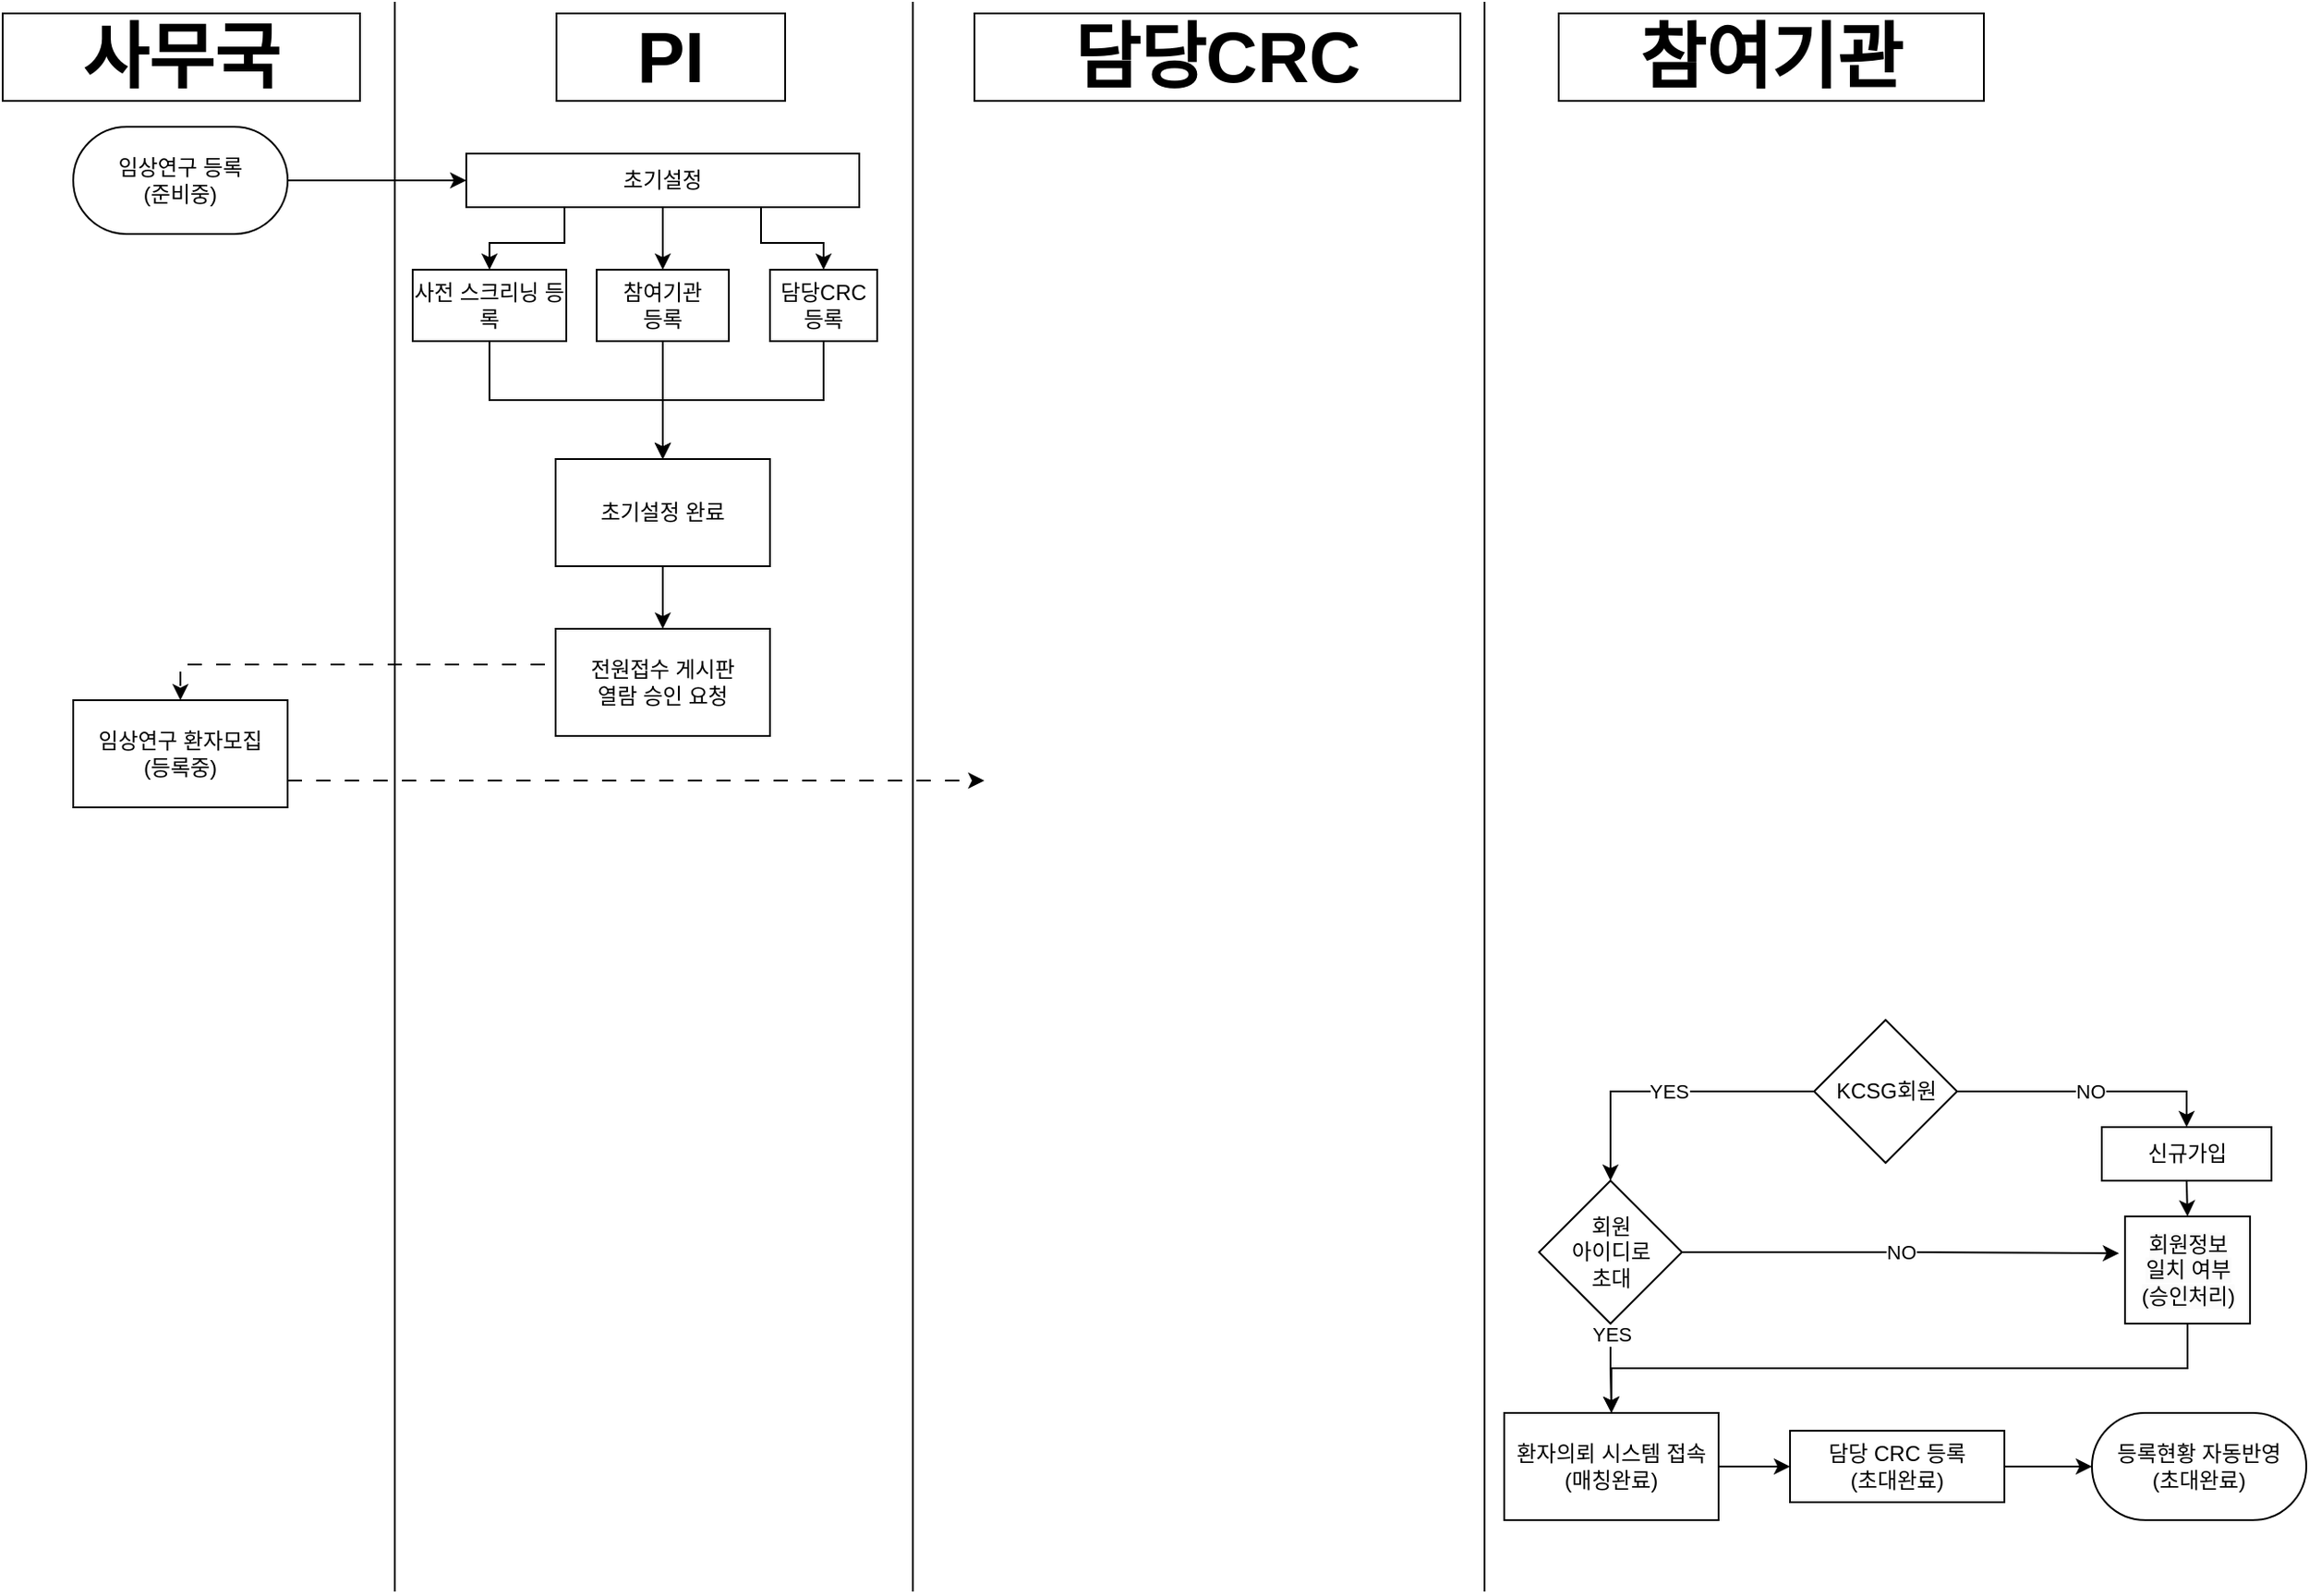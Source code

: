 <mxfile version="21.5.0" type="github" pages="2">
  <diagram id="C5RBs43oDa-KdzZeNtuy" name="Process">
    <mxGraphModel dx="1687" dy="936" grid="1" gridSize="10" guides="1" tooltips="1" connect="1" arrows="1" fold="1" page="1" pageScale="1" pageWidth="1600" pageHeight="900" background="none" math="0" shadow="0">
      <root>
        <mxCell id="WIyWlLk6GJQsqaUBKTNV-0" />
        <mxCell id="WIyWlLk6GJQsqaUBKTNV-1" parent="WIyWlLk6GJQsqaUBKTNV-0" />
        <mxCell id="2AEH6zildKWPFH1lrGJz-22" value="" style="endArrow=none;html=1;rounded=0;" parent="WIyWlLk6GJQsqaUBKTNV-1" edge="1">
          <mxGeometry width="50" height="50" relative="1" as="geometry">
            <mxPoint x="530" y="890" as="sourcePoint" />
            <mxPoint x="530" as="targetPoint" />
          </mxGeometry>
        </mxCell>
        <mxCell id="2AEH6zildKWPFH1lrGJz-23" value="" style="endArrow=none;html=1;rounded=0;" parent="WIyWlLk6GJQsqaUBKTNV-1" edge="1">
          <mxGeometry width="50" height="50" relative="1" as="geometry">
            <mxPoint x="820" y="890" as="sourcePoint" />
            <mxPoint x="820" as="targetPoint" />
          </mxGeometry>
        </mxCell>
        <mxCell id="gZ0aQkEOYFO3lREGFgBF-1" value="&amp;nbsp; &amp;nbsp; PI&amp;nbsp; &amp;nbsp;&amp;nbsp;" style="text;strokeColor=none;fillColor=none;html=1;fontSize=40;fontStyle=1;verticalAlign=middle;align=center;labelBackgroundColor=#ffffff;labelBorderColor=default;" parent="WIyWlLk6GJQsqaUBKTNV-1" vertex="1">
          <mxGeometry x="634" y="10" width="100" height="40" as="geometry" />
        </mxCell>
        <mxCell id="gZ0aQkEOYFO3lREGFgBF-2" value="&amp;nbsp; &amp;nbsp; &amp;nbsp;담당CRC&amp;nbsp; &amp;nbsp; &amp;nbsp;" style="text;strokeColor=none;fillColor=none;html=1;fontSize=40;fontStyle=1;verticalAlign=middle;align=center;labelBackgroundColor=#ffffff;labelBorderColor=default;" parent="WIyWlLk6GJQsqaUBKTNV-1" vertex="1">
          <mxGeometry x="940" y="10" width="100" height="40" as="geometry" />
        </mxCell>
        <mxCell id="gZ0aQkEOYFO3lREGFgBF-13" value="&amp;nbsp; &amp;nbsp; 사무국&amp;nbsp; &amp;nbsp;&amp;nbsp;" style="text;strokeColor=none;fillColor=none;html=1;fontSize=40;fontStyle=1;verticalAlign=middle;align=center;labelBackgroundColor=#ffffff;labelBorderColor=default;" parent="WIyWlLk6GJQsqaUBKTNV-1" vertex="1">
          <mxGeometry x="360" y="10" width="100" height="40" as="geometry" />
        </mxCell>
        <mxCell id="gkXaaFB1dcDArF_Rj4I_-3" style="edgeStyle=orthogonalEdgeStyle;rounded=0;orthogonalLoop=1;jettySize=auto;html=1;exitX=0.5;exitY=1;exitDx=0;exitDy=0;entryX=0.5;entryY=0;entryDx=0;entryDy=0;" edge="1" parent="WIyWlLk6GJQsqaUBKTNV-1" source="dN05hJUzH0ERxJpqTL29-1" target="gkXaaFB1dcDArF_Rj4I_-1">
          <mxGeometry relative="1" as="geometry" />
        </mxCell>
        <mxCell id="dN05hJUzH0ERxJpqTL29-1" value="초기설정 완료" style="rounded=0;whiteSpace=wrap;html=1;" parent="WIyWlLk6GJQsqaUBKTNV-1" vertex="1">
          <mxGeometry x="620" y="256" width="120" height="60" as="geometry" />
        </mxCell>
        <mxCell id="gkXaaFB1dcDArF_Rj4I_-5" style="edgeStyle=orthogonalEdgeStyle;rounded=0;orthogonalLoop=1;jettySize=auto;html=1;exitX=1;exitY=0.75;exitDx=0;exitDy=0;dashed=1;dashPattern=8 8;" edge="1" parent="WIyWlLk6GJQsqaUBKTNV-1" source="dN05hJUzH0ERxJpqTL29-5">
          <mxGeometry relative="1" as="geometry">
            <mxPoint x="860" y="436" as="targetPoint" />
            <Array as="points">
              <mxPoint x="860" y="436" />
            </Array>
          </mxGeometry>
        </mxCell>
        <mxCell id="dN05hJUzH0ERxJpqTL29-5" value="임상연구 환자모집&lt;br&gt;(등록중)" style="rounded=0;whiteSpace=wrap;html=1;" parent="WIyWlLk6GJQsqaUBKTNV-1" vertex="1">
          <mxGeometry x="350" y="391" width="120" height="60" as="geometry" />
        </mxCell>
        <mxCell id="dN05hJUzH0ERxJpqTL29-8" value="" style="endArrow=none;html=1;rounded=0;" parent="WIyWlLk6GJQsqaUBKTNV-1" edge="1">
          <mxGeometry width="50" height="50" relative="1" as="geometry">
            <mxPoint x="1140" y="890" as="sourcePoint" />
            <mxPoint x="1140" as="targetPoint" />
          </mxGeometry>
        </mxCell>
        <mxCell id="dN05hJUzH0ERxJpqTL29-9" value="&amp;nbsp; &amp;nbsp; 참여기관&amp;nbsp; &amp;nbsp;&amp;nbsp;" style="text;strokeColor=none;fillColor=none;html=1;fontSize=40;fontStyle=1;verticalAlign=middle;align=center;labelBackgroundColor=#ffffff;labelBorderColor=default;" parent="WIyWlLk6GJQsqaUBKTNV-1" vertex="1">
          <mxGeometry x="1220" y="10" width="160" height="40" as="geometry" />
        </mxCell>
        <mxCell id="dN05hJUzH0ERxJpqTL29-37" value="NO" style="edgeStyle=orthogonalEdgeStyle;rounded=0;orthogonalLoop=1;jettySize=auto;html=1;exitX=1;exitY=0.5;exitDx=0;exitDy=0;entryX=0.5;entryY=0;entryDx=0;entryDy=0;" parent="WIyWlLk6GJQsqaUBKTNV-1" source="dN05hJUzH0ERxJpqTL29-33" target="dN05hJUzH0ERxJpqTL29-36" edge="1">
          <mxGeometry relative="1" as="geometry">
            <mxPoint x="1543.5" y="550" as="targetPoint" />
          </mxGeometry>
        </mxCell>
        <mxCell id="dN05hJUzH0ERxJpqTL29-49" style="edgeStyle=orthogonalEdgeStyle;rounded=0;orthogonalLoop=1;jettySize=auto;html=1;exitX=1;exitY=0.5;exitDx=0;exitDy=0;entryX=0;entryY=0.5;entryDx=0;entryDy=0;" parent="WIyWlLk6GJQsqaUBKTNV-1" source="dN05hJUzH0ERxJpqTL29-34" target="dN05hJUzH0ERxJpqTL29-45" edge="1">
          <mxGeometry relative="1" as="geometry" />
        </mxCell>
        <mxCell id="dN05hJUzH0ERxJpqTL29-34" value="환자의뢰 시스템 접속&lt;br style=&quot;border-color: var(--border-color);&quot;&gt;(매칭완료)" style="whiteSpace=wrap;html=1;" parent="WIyWlLk6GJQsqaUBKTNV-1" vertex="1">
          <mxGeometry x="1151" y="790" width="120" height="60" as="geometry" />
        </mxCell>
        <mxCell id="gkXaaFB1dcDArF_Rj4I_-24" style="edgeStyle=orthogonalEdgeStyle;rounded=0;orthogonalLoop=1;jettySize=auto;html=1;exitX=0.5;exitY=1;exitDx=0;exitDy=0;entryX=0.5;entryY=0;entryDx=0;entryDy=0;" edge="1" parent="WIyWlLk6GJQsqaUBKTNV-1" source="dN05hJUzH0ERxJpqTL29-36" target="dN05hJUzH0ERxJpqTL29-44">
          <mxGeometry relative="1" as="geometry" />
        </mxCell>
        <mxCell id="dN05hJUzH0ERxJpqTL29-36" value="신규가입" style="whiteSpace=wrap;html=1;" parent="WIyWlLk6GJQsqaUBKTNV-1" vertex="1">
          <mxGeometry x="1485.5" y="630" width="95" height="30" as="geometry" />
        </mxCell>
        <mxCell id="dN05hJUzH0ERxJpqTL29-33" value="KCSG회원" style="rhombus;whiteSpace=wrap;html=1;" parent="WIyWlLk6GJQsqaUBKTNV-1" vertex="1">
          <mxGeometry x="1324.5" y="570" width="80" height="80" as="geometry" />
        </mxCell>
        <mxCell id="dN05hJUzH0ERxJpqTL29-40" value="YES" style="edgeStyle=orthogonalEdgeStyle;rounded=0;orthogonalLoop=1;jettySize=auto;html=1;entryX=0.5;entryY=0;entryDx=0;entryDy=0;" parent="WIyWlLk6GJQsqaUBKTNV-1" source="dN05hJUzH0ERxJpqTL29-33" target="dN05hJUzH0ERxJpqTL29-38" edge="1">
          <mxGeometry relative="1" as="geometry">
            <mxPoint x="1228.5" y="630" as="sourcePoint" />
            <mxPoint x="1283.5" y="560" as="targetPoint" />
          </mxGeometry>
        </mxCell>
        <mxCell id="gkXaaFB1dcDArF_Rj4I_-22" value="YES" style="edgeStyle=orthogonalEdgeStyle;rounded=0;orthogonalLoop=1;jettySize=auto;html=1;exitX=0.5;exitY=1;exitDx=0;exitDy=0;entryX=0.5;entryY=0;entryDx=0;entryDy=0;" edge="1" parent="WIyWlLk6GJQsqaUBKTNV-1" source="dN05hJUzH0ERxJpqTL29-38" target="dN05hJUzH0ERxJpqTL29-34">
          <mxGeometry x="-0.76" relative="1" as="geometry">
            <mxPoint as="offset" />
          </mxGeometry>
        </mxCell>
        <mxCell id="gkXaaFB1dcDArF_Rj4I_-23" value="NO" style="edgeStyle=orthogonalEdgeStyle;rounded=0;orthogonalLoop=1;jettySize=auto;html=1;exitX=1;exitY=0.5;exitDx=0;exitDy=0;entryX=-0.048;entryY=0.344;entryDx=0;entryDy=0;entryPerimeter=0;" edge="1" parent="WIyWlLk6GJQsqaUBKTNV-1" source="dN05hJUzH0ERxJpqTL29-38" target="dN05hJUzH0ERxJpqTL29-44">
          <mxGeometry relative="1" as="geometry">
            <mxPoint x="1325.5" y="700" as="sourcePoint" />
            <mxPoint x="1453.5" y="700" as="targetPoint" />
            <Array as="points" />
          </mxGeometry>
        </mxCell>
        <mxCell id="dN05hJUzH0ERxJpqTL29-38" value="회원&lt;br&gt;아이디로&lt;br&gt;초대" style="rhombus;whiteSpace=wrap;html=1;" parent="WIyWlLk6GJQsqaUBKTNV-1" vertex="1">
          <mxGeometry x="1170.5" y="660" width="80" height="80" as="geometry" />
        </mxCell>
        <mxCell id="dN05hJUzH0ERxJpqTL29-46" style="edgeStyle=orthogonalEdgeStyle;rounded=0;orthogonalLoop=1;jettySize=auto;html=1;exitX=0.5;exitY=1;exitDx=0;exitDy=0;entryX=0.5;entryY=0;entryDx=0;entryDy=0;" parent="WIyWlLk6GJQsqaUBKTNV-1" source="dN05hJUzH0ERxJpqTL29-44" target="dN05hJUzH0ERxJpqTL29-34" edge="1">
          <mxGeometry relative="1" as="geometry" />
        </mxCell>
        <mxCell id="dN05hJUzH0ERxJpqTL29-44" value="&lt;span style=&quot;color: rgb(0, 0, 0); font-family: Helvetica; font-size: 12px; font-style: normal; font-variant-ligatures: normal; font-variant-caps: normal; font-weight: 400; letter-spacing: normal; orphans: 2; text-align: center; text-indent: 0px; text-transform: none; widows: 2; word-spacing: 0px; -webkit-text-stroke-width: 0px; background-color: rgb(251, 251, 251); text-decoration-thickness: initial; text-decoration-style: initial; text-decoration-color: initial; float: none; display: inline !important;&quot;&gt;회원정보&lt;/span&gt;&lt;br style=&quot;border-color: var(--border-color); color: rgb(0, 0, 0); font-family: Helvetica; font-size: 12px; font-style: normal; font-variant-ligatures: normal; font-variant-caps: normal; font-weight: 400; letter-spacing: normal; orphans: 2; text-align: center; text-indent: 0px; text-transform: none; widows: 2; word-spacing: 0px; -webkit-text-stroke-width: 0px; background-color: rgb(251, 251, 251); text-decoration-thickness: initial; text-decoration-style: initial; text-decoration-color: initial;&quot;&gt;&lt;span style=&quot;color: rgb(0, 0, 0); font-family: Helvetica; font-size: 12px; font-style: normal; font-variant-ligatures: normal; font-variant-caps: normal; font-weight: 400; letter-spacing: normal; orphans: 2; text-align: center; text-indent: 0px; text-transform: none; widows: 2; word-spacing: 0px; -webkit-text-stroke-width: 0px; background-color: rgb(251, 251, 251); text-decoration-thickness: initial; text-decoration-style: initial; text-decoration-color: initial; float: none; display: inline !important;&quot;&gt;일치 여부&lt;/span&gt;&lt;br style=&quot;border-color: var(--border-color); color: rgb(0, 0, 0); font-family: Helvetica; font-size: 12px; font-style: normal; font-variant-ligatures: normal; font-variant-caps: normal; font-weight: 400; letter-spacing: normal; orphans: 2; text-align: center; text-indent: 0px; text-transform: none; widows: 2; word-spacing: 0px; -webkit-text-stroke-width: 0px; background-color: rgb(251, 251, 251); text-decoration-thickness: initial; text-decoration-style: initial; text-decoration-color: initial;&quot;&gt;&lt;span style=&quot;color: rgb(0, 0, 0); font-family: Helvetica; font-size: 12px; font-style: normal; font-variant-ligatures: normal; font-variant-caps: normal; font-weight: 400; letter-spacing: normal; orphans: 2; text-align: center; text-indent: 0px; text-transform: none; widows: 2; word-spacing: 0px; -webkit-text-stroke-width: 0px; background-color: rgb(251, 251, 251); text-decoration-thickness: initial; text-decoration-style: initial; text-decoration-color: initial; float: none; display: inline !important;&quot;&gt;(승인처리)&lt;/span&gt;" style="whiteSpace=wrap;html=1;" parent="WIyWlLk6GJQsqaUBKTNV-1" vertex="1">
          <mxGeometry x="1498.5" y="680" width="70" height="60" as="geometry" />
        </mxCell>
        <mxCell id="dN05hJUzH0ERxJpqTL29-50" style="edgeStyle=orthogonalEdgeStyle;rounded=0;orthogonalLoop=1;jettySize=auto;html=1;exitX=1;exitY=0.5;exitDx=0;exitDy=0;entryX=0;entryY=0.5;entryDx=0;entryDy=0;" parent="WIyWlLk6GJQsqaUBKTNV-1" source="dN05hJUzH0ERxJpqTL29-45" edge="1" target="dN05hJUzH0ERxJpqTL29-54">
          <mxGeometry relative="1" as="geometry">
            <mxPoint x="1465" y="699" as="targetPoint" />
          </mxGeometry>
        </mxCell>
        <mxCell id="dN05hJUzH0ERxJpqTL29-45" value="담당 CRC 등록&lt;br&gt;(초대완료)" style="whiteSpace=wrap;html=1;" parent="WIyWlLk6GJQsqaUBKTNV-1" vertex="1">
          <mxGeometry x="1311" y="800" width="120" height="40" as="geometry" />
        </mxCell>
        <mxCell id="dN05hJUzH0ERxJpqTL29-54" value="등록현황 자동반영&lt;br&gt;(초대완료)" style="rounded=1;whiteSpace=wrap;html=1;arcSize=50;" parent="WIyWlLk6GJQsqaUBKTNV-1" vertex="1">
          <mxGeometry x="1480" y="790" width="120" height="60" as="geometry" />
        </mxCell>
        <mxCell id="gkXaaFB1dcDArF_Rj4I_-4" style="edgeStyle=orthogonalEdgeStyle;rounded=0;orthogonalLoop=1;jettySize=auto;html=1;exitX=0;exitY=0.5;exitDx=0;exitDy=0;dashed=1;dashPattern=8 8;entryX=0.5;entryY=0;entryDx=0;entryDy=0;" edge="1" parent="WIyWlLk6GJQsqaUBKTNV-1" source="gkXaaFB1dcDArF_Rj4I_-1" target="dN05hJUzH0ERxJpqTL29-5">
          <mxGeometry relative="1" as="geometry">
            <mxPoint x="510" y="381" as="targetPoint" />
            <Array as="points">
              <mxPoint x="620" y="371" />
              <mxPoint x="410" y="371" />
            </Array>
          </mxGeometry>
        </mxCell>
        <mxCell id="gkXaaFB1dcDArF_Rj4I_-1" value="전원접수 게시판&lt;br&gt;열람 승인 요청" style="rounded=0;whiteSpace=wrap;html=1;" vertex="1" parent="WIyWlLk6GJQsqaUBKTNV-1">
          <mxGeometry x="620" y="351" width="120" height="60" as="geometry" />
        </mxCell>
        <mxCell id="gkXaaFB1dcDArF_Rj4I_-17" style="edgeStyle=orthogonalEdgeStyle;rounded=0;orthogonalLoop=1;jettySize=auto;html=1;exitX=1;exitY=0.5;exitDx=0;exitDy=0;entryX=0;entryY=0.5;entryDx=0;entryDy=0;" edge="1" parent="WIyWlLk6GJQsqaUBKTNV-1" source="gkXaaFB1dcDArF_Rj4I_-7" target="gkXaaFB1dcDArF_Rj4I_-16">
          <mxGeometry relative="1" as="geometry" />
        </mxCell>
        <mxCell id="gkXaaFB1dcDArF_Rj4I_-7" value="임상연구 등록&lt;br&gt;(준비중)" style="rounded=1;whiteSpace=wrap;html=1;arcSize=50;" vertex="1" parent="WIyWlLk6GJQsqaUBKTNV-1">
          <mxGeometry x="350" y="70" width="120" height="60" as="geometry" />
        </mxCell>
        <mxCell id="gkXaaFB1dcDArF_Rj4I_-14" style="edgeStyle=orthogonalEdgeStyle;rounded=0;orthogonalLoop=1;jettySize=auto;html=1;exitX=0.5;exitY=1;exitDx=0;exitDy=0;entryX=0.5;entryY=0;entryDx=0;entryDy=0;" edge="1" parent="WIyWlLk6GJQsqaUBKTNV-1" source="gkXaaFB1dcDArF_Rj4I_-8" target="dN05hJUzH0ERxJpqTL29-1">
          <mxGeometry relative="1" as="geometry">
            <mxPoint x="676" y="250" as="targetPoint" />
          </mxGeometry>
        </mxCell>
        <mxCell id="gkXaaFB1dcDArF_Rj4I_-8" value="사전 스크리닝 등록" style="rounded=0;whiteSpace=wrap;html=1;" vertex="1" parent="WIyWlLk6GJQsqaUBKTNV-1">
          <mxGeometry x="540" y="150" width="86" height="40" as="geometry" />
        </mxCell>
        <mxCell id="gkXaaFB1dcDArF_Rj4I_-13" style="edgeStyle=orthogonalEdgeStyle;rounded=0;orthogonalLoop=1;jettySize=auto;html=1;exitX=0.5;exitY=1;exitDx=0;exitDy=0;entryX=0.5;entryY=0;entryDx=0;entryDy=0;" edge="1" parent="WIyWlLk6GJQsqaUBKTNV-1" source="gkXaaFB1dcDArF_Rj4I_-9" target="dN05hJUzH0ERxJpqTL29-1">
          <mxGeometry relative="1" as="geometry">
            <mxPoint x="679.588" y="250" as="targetPoint" />
          </mxGeometry>
        </mxCell>
        <mxCell id="gkXaaFB1dcDArF_Rj4I_-9" value="참여기관&lt;br&gt;등록" style="rounded=0;whiteSpace=wrap;html=1;" vertex="1" parent="WIyWlLk6GJQsqaUBKTNV-1">
          <mxGeometry x="643" y="150" width="74" height="40" as="geometry" />
        </mxCell>
        <mxCell id="gkXaaFB1dcDArF_Rj4I_-12" style="edgeStyle=orthogonalEdgeStyle;rounded=0;orthogonalLoop=1;jettySize=auto;html=1;exitX=0.5;exitY=1;exitDx=0;exitDy=0;entryX=0.5;entryY=0;entryDx=0;entryDy=0;" edge="1" parent="WIyWlLk6GJQsqaUBKTNV-1" source="gkXaaFB1dcDArF_Rj4I_-10" target="dN05hJUzH0ERxJpqTL29-1">
          <mxGeometry relative="1" as="geometry" />
        </mxCell>
        <mxCell id="gkXaaFB1dcDArF_Rj4I_-10" value="담당CRC&lt;br&gt;등록" style="rounded=0;whiteSpace=wrap;html=1;" vertex="1" parent="WIyWlLk6GJQsqaUBKTNV-1">
          <mxGeometry x="740" y="150" width="60" height="40" as="geometry" />
        </mxCell>
        <mxCell id="gkXaaFB1dcDArF_Rj4I_-18" style="edgeStyle=orthogonalEdgeStyle;rounded=0;orthogonalLoop=1;jettySize=auto;html=1;exitX=0.25;exitY=1;exitDx=0;exitDy=0;entryX=0.5;entryY=0;entryDx=0;entryDy=0;" edge="1" parent="WIyWlLk6GJQsqaUBKTNV-1" source="gkXaaFB1dcDArF_Rj4I_-16" target="gkXaaFB1dcDArF_Rj4I_-8">
          <mxGeometry relative="1" as="geometry" />
        </mxCell>
        <mxCell id="gkXaaFB1dcDArF_Rj4I_-19" style="edgeStyle=orthogonalEdgeStyle;rounded=0;orthogonalLoop=1;jettySize=auto;html=1;exitX=0.5;exitY=1;exitDx=0;exitDy=0;entryX=0.5;entryY=0;entryDx=0;entryDy=0;" edge="1" parent="WIyWlLk6GJQsqaUBKTNV-1" source="gkXaaFB1dcDArF_Rj4I_-16" target="gkXaaFB1dcDArF_Rj4I_-9">
          <mxGeometry relative="1" as="geometry" />
        </mxCell>
        <mxCell id="gkXaaFB1dcDArF_Rj4I_-20" style="edgeStyle=orthogonalEdgeStyle;rounded=0;orthogonalLoop=1;jettySize=auto;html=1;exitX=0.75;exitY=1;exitDx=0;exitDy=0;entryX=0.5;entryY=0;entryDx=0;entryDy=0;" edge="1" parent="WIyWlLk6GJQsqaUBKTNV-1" source="gkXaaFB1dcDArF_Rj4I_-16" target="gkXaaFB1dcDArF_Rj4I_-10">
          <mxGeometry relative="1" as="geometry" />
        </mxCell>
        <mxCell id="gkXaaFB1dcDArF_Rj4I_-16" value="초기설정" style="rounded=0;whiteSpace=wrap;html=1;" vertex="1" parent="WIyWlLk6GJQsqaUBKTNV-1">
          <mxGeometry x="570" y="85" width="220" height="30" as="geometry" />
        </mxCell>
      </root>
    </mxGraphModel>
  </diagram>
  <diagram id="bl3gqXeNOLn-QxLA4Ihh" name="site map">
    <mxGraphModel dx="1195" dy="663" grid="1" gridSize="10" guides="1" tooltips="1" connect="1" arrows="1" fold="1" page="1" pageScale="1" pageWidth="1600" pageHeight="900" math="0" shadow="0">
      <root>
        <mxCell id="0" />
        <mxCell id="1" parent="0" />
        <mxCell id="uKjMFpYKCm54k0II8-uF-36" value="" style="rounded=0;whiteSpace=wrap;html=1;dashed=1;dashPattern=12 12;strokeColor=#ff0000;" vertex="1" parent="1">
          <mxGeometry x="1279" y="194" width="141" height="700" as="geometry" />
        </mxCell>
        <mxCell id="uKjMFpYKCm54k0II8-uF-3" value="" style="edgeStyle=orthogonalEdgeStyle;rounded=0;orthogonalLoop=1;jettySize=auto;html=1;endArrow=none;endFill=0;" edge="1" parent="1" source="uKjMFpYKCm54k0II8-uF-1" target="uKjMFpYKCm54k0II8-uF-2">
          <mxGeometry relative="1" as="geometry" />
        </mxCell>
        <mxCell id="uKjMFpYKCm54k0II8-uF-9" value="" style="edgeStyle=orthogonalEdgeStyle;rounded=0;orthogonalLoop=1;jettySize=auto;html=1;endArrow=none;endFill=0;" edge="1" parent="1" source="uKjMFpYKCm54k0II8-uF-1" target="uKjMFpYKCm54k0II8-uF-8">
          <mxGeometry relative="1" as="geometry" />
        </mxCell>
        <mxCell id="uKjMFpYKCm54k0II8-uF-1" value="환자의뢰시스템" style="rounded=0;whiteSpace=wrap;html=1;" vertex="1" parent="1">
          <mxGeometry x="690" y="60" width="120" height="60" as="geometry" />
        </mxCell>
        <mxCell id="uKjMFpYKCm54k0II8-uF-5" value="" style="edgeStyle=orthogonalEdgeStyle;rounded=0;orthogonalLoop=1;jettySize=auto;html=1;endArrow=none;endFill=0;" edge="1" parent="1" source="uKjMFpYKCm54k0II8-uF-2" target="uKjMFpYKCm54k0II8-uF-4">
          <mxGeometry relative="1" as="geometry" />
        </mxCell>
        <mxCell id="uKjMFpYKCm54k0II8-uF-7" value="" style="edgeStyle=orthogonalEdgeStyle;rounded=0;orthogonalLoop=1;jettySize=auto;html=1;endArrow=none;endFill=0;" edge="1" parent="1" source="uKjMFpYKCm54k0II8-uF-2" target="uKjMFpYKCm54k0II8-uF-6">
          <mxGeometry relative="1" as="geometry" />
        </mxCell>
        <mxCell id="uKjMFpYKCm54k0II8-uF-2" value="KCSG 연구지원" style="whiteSpace=wrap;html=1;rounded=0;" vertex="1" parent="1">
          <mxGeometry x="690" y="200" width="120" height="60" as="geometry" />
        </mxCell>
        <mxCell id="uKjMFpYKCm54k0II8-uF-11" value="" style="edgeStyle=orthogonalEdgeStyle;rounded=0;orthogonalLoop=1;jettySize=auto;html=1;endArrow=none;endFill=0;" edge="1" parent="1" source="uKjMFpYKCm54k0II8-uF-4" target="uKjMFpYKCm54k0II8-uF-10">
          <mxGeometry relative="1" as="geometry" />
        </mxCell>
        <mxCell id="uKjMFpYKCm54k0II8-uF-4" value="임상연구검색" style="whiteSpace=wrap;html=1;rounded=0;" vertex="1" parent="1">
          <mxGeometry x="490" y="200" width="120" height="60" as="geometry" />
        </mxCell>
        <mxCell id="uKjMFpYKCm54k0II8-uF-13" value="" style="edgeStyle=orthogonalEdgeStyle;rounded=0;orthogonalLoop=1;jettySize=auto;html=1;endArrow=none;endFill=0;" edge="1" parent="1" source="uKjMFpYKCm54k0II8-uF-6" target="uKjMFpYKCm54k0II8-uF-12">
          <mxGeometry relative="1" as="geometry" />
        </mxCell>
        <mxCell id="uKjMFpYKCm54k0II8-uF-6" value="위원회" style="whiteSpace=wrap;html=1;rounded=0;" vertex="1" parent="1">
          <mxGeometry x="890" y="200" width="120" height="60" as="geometry" />
        </mxCell>
        <mxCell id="uKjMFpYKCm54k0II8-uF-8" value="로그인/회원가입" style="whiteSpace=wrap;html=1;rounded=0;" vertex="1" parent="1">
          <mxGeometry x="890" y="60" width="120" height="60" as="geometry" />
        </mxCell>
        <mxCell id="uKjMFpYKCm54k0II8-uF-15" value="" style="edgeStyle=orthogonalEdgeStyle;rounded=0;orthogonalLoop=1;jettySize=auto;html=1;endArrow=none;endFill=0;" edge="1" parent="1" source="uKjMFpYKCm54k0II8-uF-10" target="uKjMFpYKCm54k0II8-uF-14">
          <mxGeometry relative="1" as="geometry" />
        </mxCell>
        <mxCell id="uKjMFpYKCm54k0II8-uF-10" value="알림" style="whiteSpace=wrap;html=1;rounded=0;" vertex="1" parent="1">
          <mxGeometry x="290" y="200" width="120" height="60" as="geometry" />
        </mxCell>
        <mxCell id="uKjMFpYKCm54k0II8-uF-17" value="" style="edgeStyle=orthogonalEdgeStyle;rounded=0;orthogonalLoop=1;jettySize=auto;html=1;endArrow=none;endFill=0;" edge="1" parent="1" source="uKjMFpYKCm54k0II8-uF-12" target="uKjMFpYKCm54k0II8-uF-16">
          <mxGeometry relative="1" as="geometry" />
        </mxCell>
        <mxCell id="uKjMFpYKCm54k0II8-uF-12" value="교육" style="whiteSpace=wrap;html=1;rounded=0;" vertex="1" parent="1">
          <mxGeometry x="1090" y="200" width="120" height="60" as="geometry" />
        </mxCell>
        <mxCell id="uKjMFpYKCm54k0II8-uF-14" value="연구회 소&lt;span style=&quot;white-space: pre;&quot;&gt;&#x9;&lt;/span&gt;개" style="whiteSpace=wrap;html=1;rounded=0;" vertex="1" parent="1">
          <mxGeometry x="90" y="200" width="120" height="60" as="geometry" />
        </mxCell>
        <mxCell id="uKjMFpYKCm54k0II8-uF-19" value="" style="edgeStyle=orthogonalEdgeStyle;rounded=0;orthogonalLoop=1;jettySize=auto;html=1;endArrow=none;endFill=0;" edge="1" parent="1" source="uKjMFpYKCm54k0II8-uF-16">
          <mxGeometry relative="1" as="geometry">
            <mxPoint x="1350" y="300" as="targetPoint" />
          </mxGeometry>
        </mxCell>
        <mxCell id="uKjMFpYKCm54k0II8-uF-16" value="마이페이지" style="whiteSpace=wrap;html=1;rounded=0;" vertex="1" parent="1">
          <mxGeometry x="1290" y="200" width="120" height="60" as="geometry" />
        </mxCell>
        <mxCell id="uKjMFpYKCm54k0II8-uF-21" value="" style="edgeStyle=orthogonalEdgeStyle;rounded=0;orthogonalLoop=1;jettySize=auto;html=1;endArrow=none;endFill=0;" edge="1" parent="1" source="uKjMFpYKCm54k0II8-uF-18">
          <mxGeometry relative="1" as="geometry">
            <mxPoint x="1350" y="370" as="targetPoint" />
          </mxGeometry>
        </mxCell>
        <mxCell id="uKjMFpYKCm54k0II8-uF-18" value="메인" style="whiteSpace=wrap;html=1;rounded=0;imageWidth=24;imageHeight=10;" vertex="1" parent="1">
          <mxGeometry x="1290" y="270" width="120" height="60" as="geometry" />
        </mxCell>
        <mxCell id="uKjMFpYKCm54k0II8-uF-23" value="" style="edgeStyle=orthogonalEdgeStyle;rounded=0;orthogonalLoop=1;jettySize=auto;html=1;endArrow=none;endFill=0;" edge="1" parent="1" source="uKjMFpYKCm54k0II8-uF-20">
          <mxGeometry relative="1" as="geometry">
            <mxPoint x="1350" y="440" as="targetPoint" />
          </mxGeometry>
        </mxCell>
        <mxCell id="uKjMFpYKCm54k0II8-uF-20" value="연회비납부" style="whiteSpace=wrap;html=1;rounded=0;imageWidth=24;imageHeight=10;" vertex="1" parent="1">
          <mxGeometry x="1290" y="340" width="120" height="60" as="geometry" />
        </mxCell>
        <mxCell id="uKjMFpYKCm54k0II8-uF-25" value="" style="edgeStyle=orthogonalEdgeStyle;rounded=0;orthogonalLoop=1;jettySize=auto;html=1;endArrow=none;endFill=0;" edge="1" parent="1" source="uKjMFpYKCm54k0II8-uF-22">
          <mxGeometry relative="1" as="geometry">
            <mxPoint x="1350" y="510" as="targetPoint" />
          </mxGeometry>
        </mxCell>
        <mxCell id="uKjMFpYKCm54k0II8-uF-22" value="교육이력" style="whiteSpace=wrap;html=1;rounded=0;imageWidth=24;imageHeight=10;" vertex="1" parent="1">
          <mxGeometry x="1290" y="410" width="120" height="60" as="geometry" />
        </mxCell>
        <mxCell id="uKjMFpYKCm54k0II8-uF-27" value="" style="edgeStyle=orthogonalEdgeStyle;rounded=0;orthogonalLoop=1;jettySize=auto;html=1;endArrow=none;endFill=0;" edge="1" parent="1" source="uKjMFpYKCm54k0II8-uF-24">
          <mxGeometry relative="1" as="geometry">
            <mxPoint x="1350" y="580" as="targetPoint" />
          </mxGeometry>
        </mxCell>
        <mxCell id="uKjMFpYKCm54k0II8-uF-24" value="나의 위원회" style="whiteSpace=wrap;html=1;rounded=0;imageWidth=24;imageHeight=10;" vertex="1" parent="1">
          <mxGeometry x="1290" y="480" width="120" height="60" as="geometry" />
        </mxCell>
        <mxCell id="uKjMFpYKCm54k0II8-uF-29" value="" style="edgeStyle=orthogonalEdgeStyle;rounded=0;orthogonalLoop=1;jettySize=auto;html=1;endArrow=none;endFill=0;" edge="1" parent="1" source="uKjMFpYKCm54k0II8-uF-26">
          <mxGeometry relative="1" as="geometry">
            <mxPoint x="1350" y="650" as="targetPoint" />
          </mxGeometry>
        </mxCell>
        <mxCell id="uKjMFpYKCm54k0II8-uF-26" value="참여중인 임상연구" style="whiteSpace=wrap;html=1;rounded=0;imageWidth=24;imageHeight=10;" vertex="1" parent="1">
          <mxGeometry x="1290" y="550" width="120" height="60" as="geometry" />
        </mxCell>
        <mxCell id="uKjMFpYKCm54k0II8-uF-31" value="" style="edgeStyle=orthogonalEdgeStyle;rounded=0;orthogonalLoop=1;jettySize=auto;html=1;endArrow=none;endFill=0;" edge="1" parent="1" source="uKjMFpYKCm54k0II8-uF-28">
          <mxGeometry relative="1" as="geometry">
            <mxPoint x="1350" y="720" as="targetPoint" />
          </mxGeometry>
        </mxCell>
        <mxCell id="uKjMFpYKCm54k0II8-uF-28" value="PRC 심의현황" style="whiteSpace=wrap;html=1;rounded=0;imageWidth=24;imageHeight=10;" vertex="1" parent="1">
          <mxGeometry x="1290" y="620" width="120" height="60" as="geometry" />
        </mxCell>
        <mxCell id="uKjMFpYKCm54k0II8-uF-33" value="" style="edgeStyle=orthogonalEdgeStyle;rounded=0;orthogonalLoop=1;jettySize=auto;html=1;endArrow=none;endFill=0;" edge="1" parent="1">
          <mxGeometry relative="1" as="geometry">
            <mxPoint x="1350" y="750" as="sourcePoint" />
            <mxPoint x="1350" y="790" as="targetPoint" />
          </mxGeometry>
        </mxCell>
        <mxCell id="uKjMFpYKCm54k0II8-uF-30" value="회원정보수정" style="whiteSpace=wrap;html=1;rounded=0;imageWidth=24;imageHeight=10;" vertex="1" parent="1">
          <mxGeometry x="1290" y="690" width="120" height="60" as="geometry" />
        </mxCell>
        <mxCell id="uKjMFpYKCm54k0II8-uF-35" value="" style="edgeStyle=orthogonalEdgeStyle;rounded=0;orthogonalLoop=1;jettySize=auto;html=1;endArrow=none;endFill=0;" edge="1" parent="1" source="uKjMFpYKCm54k0II8-uF-32">
          <mxGeometry relative="1" as="geometry">
            <mxPoint x="1350" y="860" as="targetPoint" />
          </mxGeometry>
        </mxCell>
        <mxCell id="uKjMFpYKCm54k0II8-uF-32" value="Q&amp;amp;A" style="whiteSpace=wrap;html=1;rounded=0;imageWidth=24;imageHeight=10;" vertex="1" parent="1">
          <mxGeometry x="1290" y="760" width="120" height="60" as="geometry" />
        </mxCell>
        <mxCell id="uKjMFpYKCm54k0II8-uF-34" value="회원탈퇴" style="whiteSpace=wrap;html=1;rounded=0;imageWidth=24;imageHeight=10;" vertex="1" parent="1">
          <mxGeometry x="1290" y="829" width="120" height="60" as="geometry" />
        </mxCell>
        <mxCell id="3ZlCAxBlEpyybnfyQgYE-1" value="MY 임상연구" style="rounded=0;whiteSpace=wrap;html=1;dashed=1;dashPattern=8 8;strokeColor=#ff0000;strokeWidth=2;" vertex="1" parent="1">
          <mxGeometry x="1150" y="690" width="120" height="60" as="geometry" />
        </mxCell>
      </root>
    </mxGraphModel>
  </diagram>
</mxfile>
